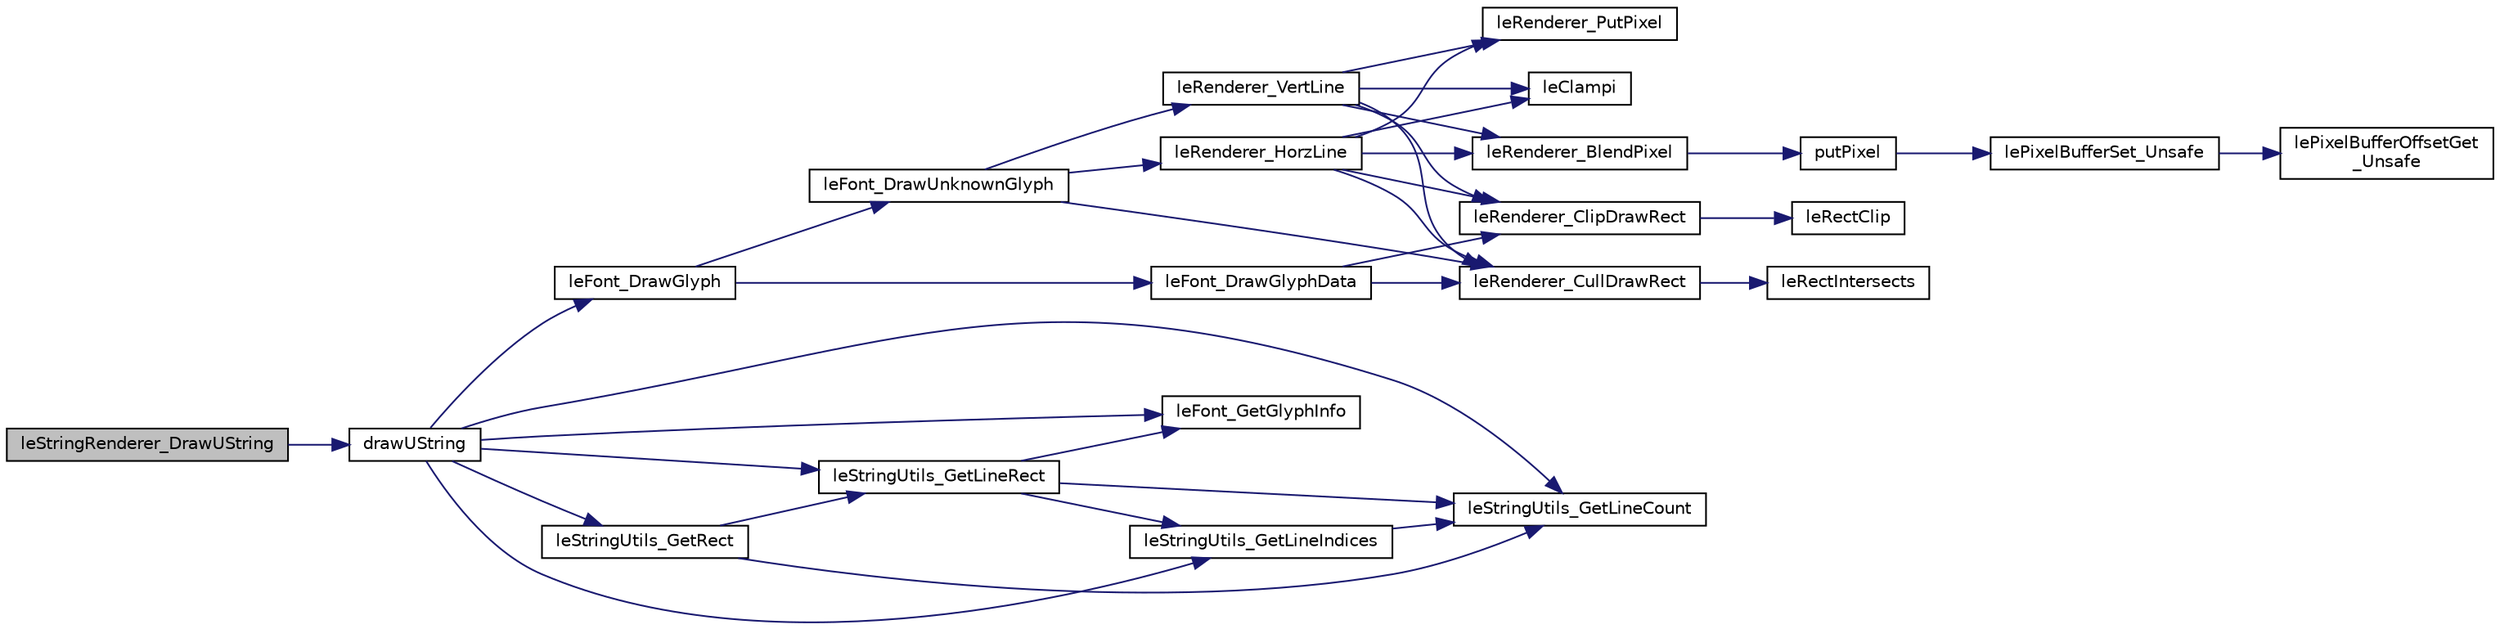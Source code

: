 digraph "leStringRenderer_DrawUString"
{
 // LATEX_PDF_SIZE
  edge [fontname="Helvetica",fontsize="10",labelfontname="Helvetica",labelfontsize="10"];
  node [fontname="Helvetica",fontsize="10",shape=record];
  rankdir="LR";
  Node1 [label="leStringRenderer_DrawUString",height=0.2,width=0.4,color="black", fillcolor="grey75", style="filled", fontcolor="black",tooltip=" "];
  Node1 -> Node2 [color="midnightblue",fontsize="10",style="solid",fontname="Helvetica"];
  Node2 [label="drawUString",height=0.2,width=0.4,color="black", fillcolor="white", style="filled",URL="$legato__string__renderer_8c.html#abc35a33b81b8ca5a104056c233821543",tooltip=" "];
  Node2 -> Node3 [color="midnightblue",fontsize="10",style="solid",fontname="Helvetica"];
  Node3 [label="leFont_DrawGlyph",height=0.2,width=0.4,color="black", fillcolor="white", style="filled",URL="$legato__font_8c.html#aa1ca1fb28984b2518932a1464df7e79a",tooltip=" "];
  Node3 -> Node4 [color="midnightblue",fontsize="10",style="solid",fontname="Helvetica"];
  Node4 [label="leFont_DrawGlyphData",height=0.2,width=0.4,color="black", fillcolor="white", style="filled",URL="$legato__font_8c.html#ab915c5dd71aa54e3755ac7e7e77120bf",tooltip=" "];
  Node4 -> Node5 [color="midnightblue",fontsize="10",style="solid",fontname="Helvetica"];
  Node5 [label="leRenderer_ClipDrawRect",height=0.2,width=0.4,color="black", fillcolor="white", style="filled",URL="$legato__renderer_8c.html#ac36b73cb9733f69bd771a3cdf4131c8c",tooltip=" "];
  Node5 -> Node6 [color="midnightblue",fontsize="10",style="solid",fontname="Helvetica"];
  Node6 [label="leRectClip",height=0.2,width=0.4,color="black", fillcolor="white", style="filled",URL="$legato__rect_8c.html#ac19d2a378a0bed1eb149afa2c07256be",tooltip=" "];
  Node4 -> Node7 [color="midnightblue",fontsize="10",style="solid",fontname="Helvetica"];
  Node7 [label="leRenderer_CullDrawRect",height=0.2,width=0.4,color="black", fillcolor="white", style="filled",URL="$legato__renderer_8c.html#a44a51a15a56b9b06042807e28ccdbfa9",tooltip=" "];
  Node7 -> Node8 [color="midnightblue",fontsize="10",style="solid",fontname="Helvetica"];
  Node8 [label="leRectIntersects",height=0.2,width=0.4,color="black", fillcolor="white", style="filled",URL="$legato__rect_8c.html#a3ae2e8d6ed6a3a5af11b9273fb02195d",tooltip=" "];
  Node3 -> Node9 [color="midnightblue",fontsize="10",style="solid",fontname="Helvetica"];
  Node9 [label="leFont_DrawUnknownGlyph",height=0.2,width=0.4,color="black", fillcolor="white", style="filled",URL="$legato__font_8c.html#a03c5addbf7c3e99d681e0e8e53ba52cd",tooltip=" "];
  Node9 -> Node7 [color="midnightblue",fontsize="10",style="solid",fontname="Helvetica"];
  Node9 -> Node10 [color="midnightblue",fontsize="10",style="solid",fontname="Helvetica"];
  Node10 [label="leRenderer_HorzLine",height=0.2,width=0.4,color="black", fillcolor="white", style="filled",URL="$legato__draw__line_8c.html#a904f5edae621f46e126b138af87b4ccf",tooltip=" "];
  Node10 -> Node11 [color="midnightblue",fontsize="10",style="solid",fontname="Helvetica"];
  Node11 [label="leClampi",height=0.2,width=0.4,color="black", fillcolor="white", style="filled",URL="$legato__math_8c.html#affae9f4108ffcaa4874007c797638977",tooltip=" "];
  Node10 -> Node12 [color="midnightblue",fontsize="10",style="solid",fontname="Helvetica"];
  Node12 [label="leRenderer_BlendPixel",height=0.2,width=0.4,color="black", fillcolor="white", style="filled",URL="$legato__draw_8c.html#af81f2f4cfe7f8a0412174677151a41b8",tooltip=" "];
  Node12 -> Node13 [color="midnightblue",fontsize="10",style="solid",fontname="Helvetica"];
  Node13 [label="putPixel",height=0.2,width=0.4,color="black", fillcolor="white", style="filled",URL="$legato__draw_8c.html#a44d112db78ddddd19c61056a816967f6",tooltip=" "];
  Node13 -> Node14 [color="midnightblue",fontsize="10",style="solid",fontname="Helvetica"];
  Node14 [label="lePixelBufferSet_Unsafe",height=0.2,width=0.4,color="black", fillcolor="white", style="filled",URL="$legato__pixelbuffer_8c.html#a59ec7b62436ec8e72b5627c4ac04e4e5",tooltip=" "];
  Node14 -> Node15 [color="midnightblue",fontsize="10",style="solid",fontname="Helvetica"];
  Node15 [label="lePixelBufferOffsetGet\l_Unsafe",height=0.2,width=0.4,color="black", fillcolor="white", style="filled",URL="$legato__pixelbuffer_8c.html#a4755b271a3f8b3550828220a46ff39e8",tooltip=" "];
  Node10 -> Node5 [color="midnightblue",fontsize="10",style="solid",fontname="Helvetica"];
  Node10 -> Node7 [color="midnightblue",fontsize="10",style="solid",fontname="Helvetica"];
  Node10 -> Node16 [color="midnightblue",fontsize="10",style="solid",fontname="Helvetica"];
  Node16 [label="leRenderer_PutPixel",height=0.2,width=0.4,color="black", fillcolor="white", style="filled",URL="$legato__draw_8c.html#a5bd8b3cb9a506b9253c8f3dcf1b8df31",tooltip=" "];
  Node9 -> Node17 [color="midnightblue",fontsize="10",style="solid",fontname="Helvetica"];
  Node17 [label="leRenderer_VertLine",height=0.2,width=0.4,color="black", fillcolor="white", style="filled",URL="$legato__draw__line_8c.html#a86851061167874ad328cc8e22937f1fb",tooltip=" "];
  Node17 -> Node11 [color="midnightblue",fontsize="10",style="solid",fontname="Helvetica"];
  Node17 -> Node12 [color="midnightblue",fontsize="10",style="solid",fontname="Helvetica"];
  Node17 -> Node5 [color="midnightblue",fontsize="10",style="solid",fontname="Helvetica"];
  Node17 -> Node7 [color="midnightblue",fontsize="10",style="solid",fontname="Helvetica"];
  Node17 -> Node16 [color="midnightblue",fontsize="10",style="solid",fontname="Helvetica"];
  Node2 -> Node18 [color="midnightblue",fontsize="10",style="solid",fontname="Helvetica"];
  Node18 [label="leFont_GetGlyphInfo",height=0.2,width=0.4,color="black", fillcolor="white", style="filled",URL="$legato__font_8c.html#adc970dea55e5bf510816327877ad7bf2",tooltip=" "];
  Node2 -> Node19 [color="midnightblue",fontsize="10",style="solid",fontname="Helvetica"];
  Node19 [label="leStringUtils_GetLineCount",height=0.2,width=0.4,color="black", fillcolor="white", style="filled",URL="$legato__stringutils_8c.html#a6134642f72bbe923a8ae91509076217e",tooltip=" "];
  Node2 -> Node20 [color="midnightblue",fontsize="10",style="solid",fontname="Helvetica"];
  Node20 [label="leStringUtils_GetLineIndices",height=0.2,width=0.4,color="black", fillcolor="white", style="filled",URL="$legato__stringutils_8c.html#aa6a5299c2b5b77b321ebbb05edfe4dfd",tooltip=" "];
  Node20 -> Node19 [color="midnightblue",fontsize="10",style="solid",fontname="Helvetica"];
  Node2 -> Node21 [color="midnightblue",fontsize="10",style="solid",fontname="Helvetica"];
  Node21 [label="leStringUtils_GetLineRect",height=0.2,width=0.4,color="black", fillcolor="white", style="filled",URL="$legato__stringutils_8c.html#a7e0f24adfc58e1a4a3bba232e7f1eedf",tooltip=" "];
  Node21 -> Node18 [color="midnightblue",fontsize="10",style="solid",fontname="Helvetica"];
  Node21 -> Node19 [color="midnightblue",fontsize="10",style="solid",fontname="Helvetica"];
  Node21 -> Node20 [color="midnightblue",fontsize="10",style="solid",fontname="Helvetica"];
  Node2 -> Node22 [color="midnightblue",fontsize="10",style="solid",fontname="Helvetica"];
  Node22 [label="leStringUtils_GetRect",height=0.2,width=0.4,color="black", fillcolor="white", style="filled",URL="$legato__stringutils_8c.html#a0364d886fbc6e46311fd752449995e1a",tooltip=" "];
  Node22 -> Node19 [color="midnightblue",fontsize="10",style="solid",fontname="Helvetica"];
  Node22 -> Node21 [color="midnightblue",fontsize="10",style="solid",fontname="Helvetica"];
}
